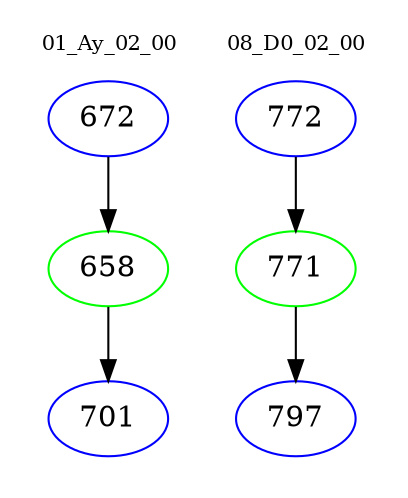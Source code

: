 digraph{
subgraph cluster_0 {
color = white
label = "01_Ay_02_00";
fontsize=10;
T0_672 [label="672", color="blue"]
T0_672 -> T0_658 [color="black"]
T0_658 [label="658", color="green"]
T0_658 -> T0_701 [color="black"]
T0_701 [label="701", color="blue"]
}
subgraph cluster_1 {
color = white
label = "08_D0_02_00";
fontsize=10;
T1_772 [label="772", color="blue"]
T1_772 -> T1_771 [color="black"]
T1_771 [label="771", color="green"]
T1_771 -> T1_797 [color="black"]
T1_797 [label="797", color="blue"]
}
}
